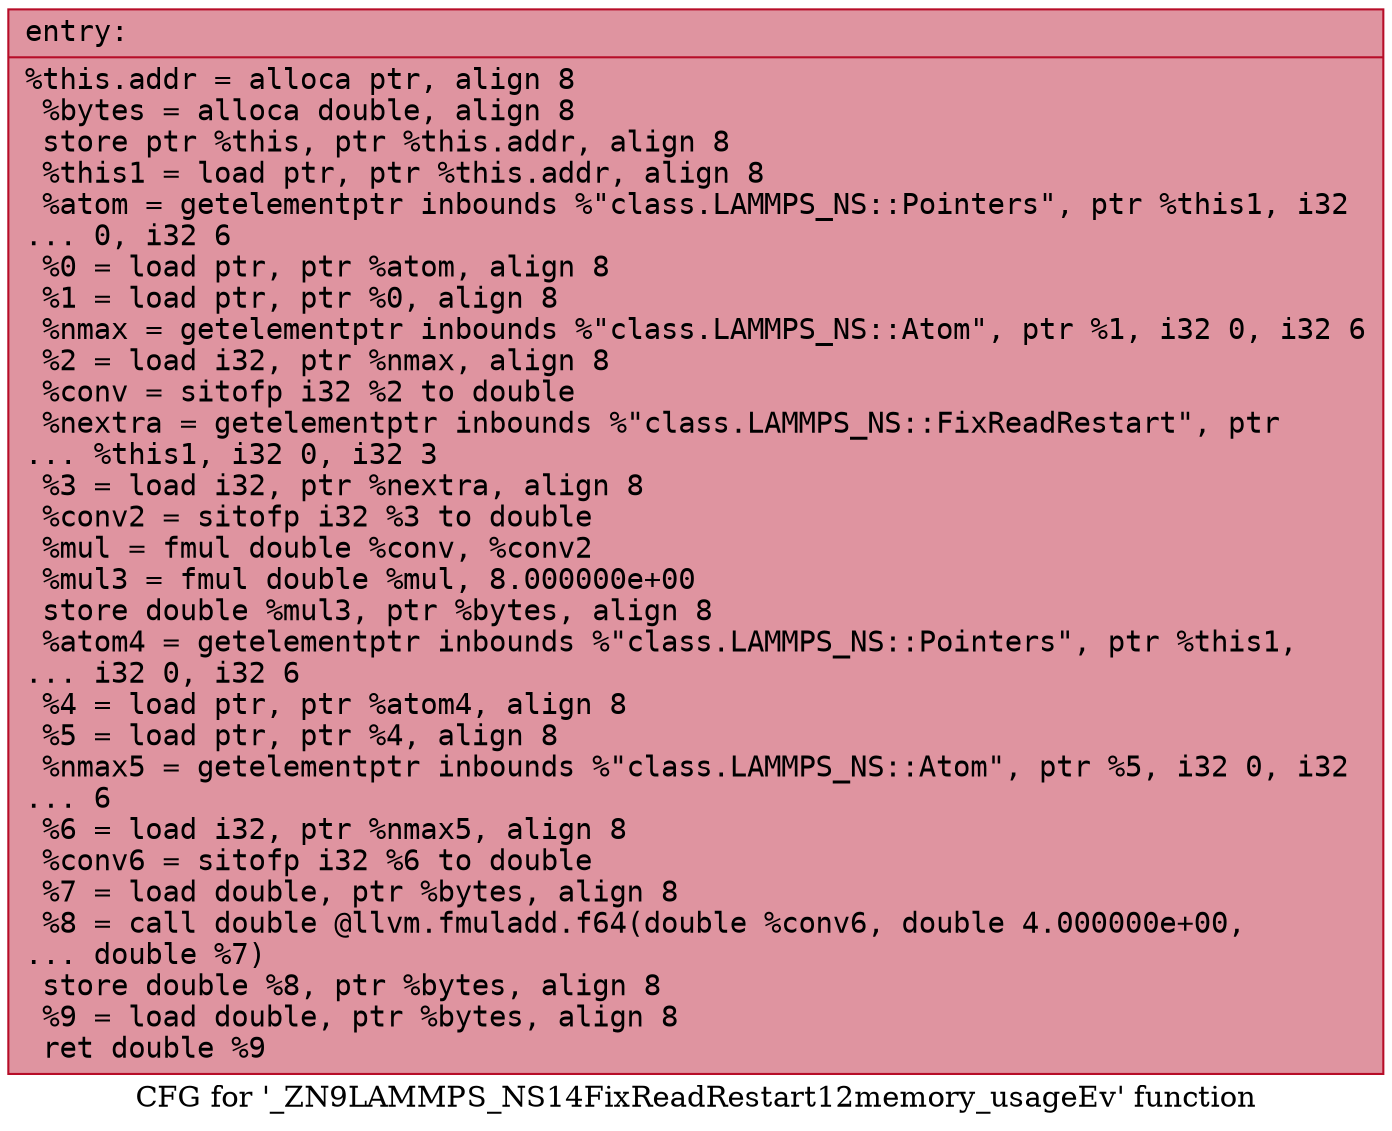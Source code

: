 digraph "CFG for '_ZN9LAMMPS_NS14FixReadRestart12memory_usageEv' function" {
	label="CFG for '_ZN9LAMMPS_NS14FixReadRestart12memory_usageEv' function";

	Node0x55f8eeda2fa0 [shape=record,color="#b70d28ff", style=filled, fillcolor="#b70d2870" fontname="Courier",label="{entry:\l|  %this.addr = alloca ptr, align 8\l  %bytes = alloca double, align 8\l  store ptr %this, ptr %this.addr, align 8\l  %this1 = load ptr, ptr %this.addr, align 8\l  %atom = getelementptr inbounds %\"class.LAMMPS_NS::Pointers\", ptr %this1, i32\l... 0, i32 6\l  %0 = load ptr, ptr %atom, align 8\l  %1 = load ptr, ptr %0, align 8\l  %nmax = getelementptr inbounds %\"class.LAMMPS_NS::Atom\", ptr %1, i32 0, i32 6\l  %2 = load i32, ptr %nmax, align 8\l  %conv = sitofp i32 %2 to double\l  %nextra = getelementptr inbounds %\"class.LAMMPS_NS::FixReadRestart\", ptr\l... %this1, i32 0, i32 3\l  %3 = load i32, ptr %nextra, align 8\l  %conv2 = sitofp i32 %3 to double\l  %mul = fmul double %conv, %conv2\l  %mul3 = fmul double %mul, 8.000000e+00\l  store double %mul3, ptr %bytes, align 8\l  %atom4 = getelementptr inbounds %\"class.LAMMPS_NS::Pointers\", ptr %this1,\l... i32 0, i32 6\l  %4 = load ptr, ptr %atom4, align 8\l  %5 = load ptr, ptr %4, align 8\l  %nmax5 = getelementptr inbounds %\"class.LAMMPS_NS::Atom\", ptr %5, i32 0, i32\l... 6\l  %6 = load i32, ptr %nmax5, align 8\l  %conv6 = sitofp i32 %6 to double\l  %7 = load double, ptr %bytes, align 8\l  %8 = call double @llvm.fmuladd.f64(double %conv6, double 4.000000e+00,\l... double %7)\l  store double %8, ptr %bytes, align 8\l  %9 = load double, ptr %bytes, align 8\l  ret double %9\l}"];
}
